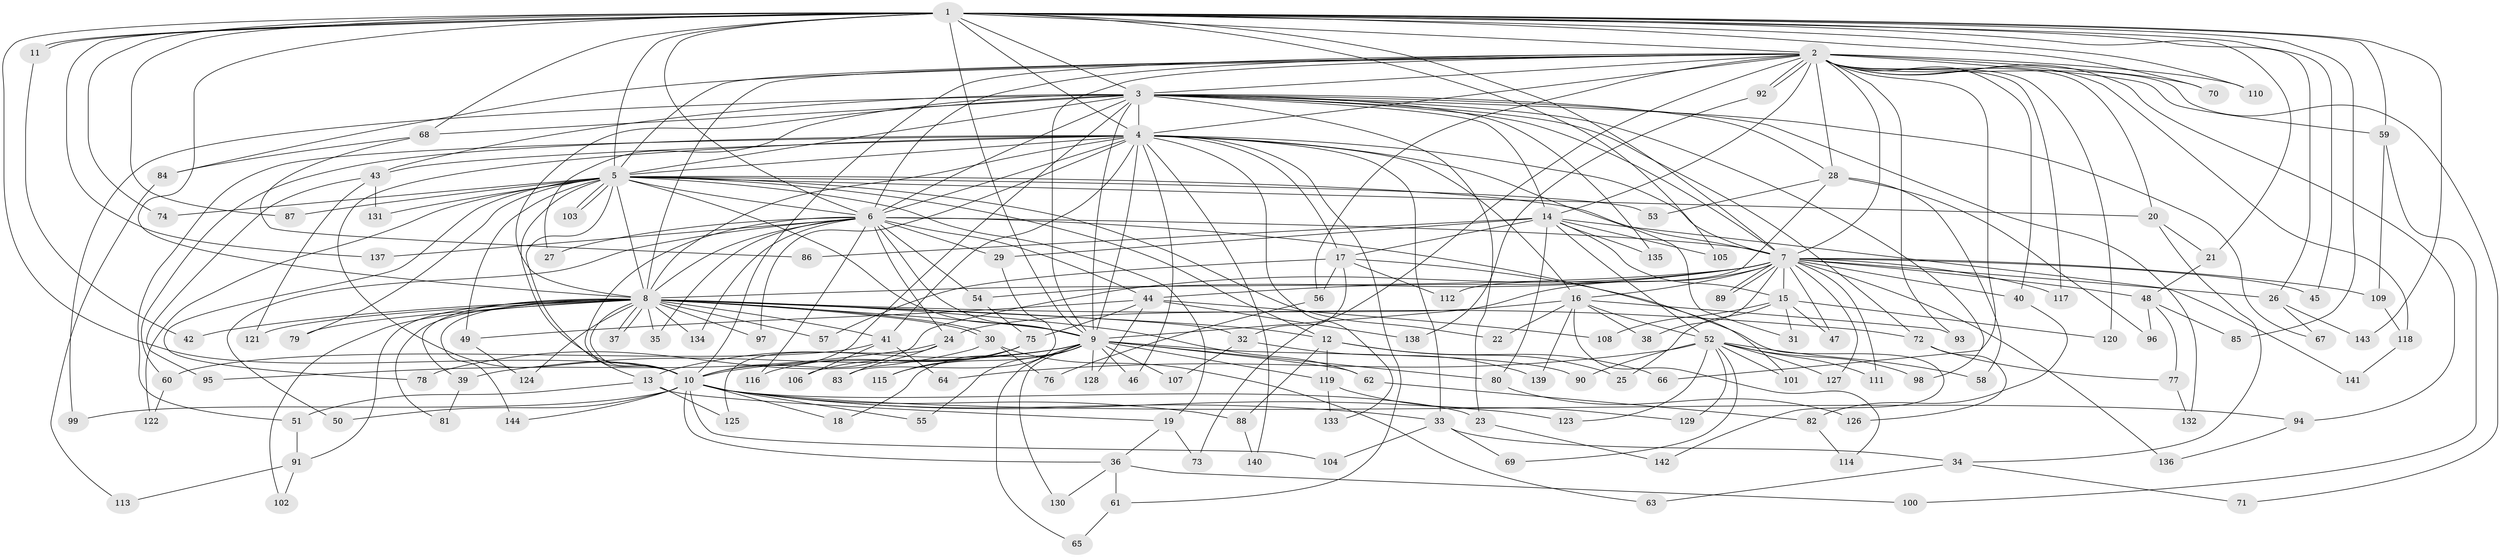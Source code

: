 // Generated by graph-tools (version 1.1) at 2025/11/02/27/25 16:11:04]
// undirected, 144 vertices, 313 edges
graph export_dot {
graph [start="1"]
  node [color=gray90,style=filled];
  1;
  2;
  3;
  4;
  5;
  6;
  7;
  8;
  9;
  10;
  11;
  12;
  13;
  14;
  15;
  16;
  17;
  18;
  19;
  20;
  21;
  22;
  23;
  24;
  25;
  26;
  27;
  28;
  29;
  30;
  31;
  32;
  33;
  34;
  35;
  36;
  37;
  38;
  39;
  40;
  41;
  42;
  43;
  44;
  45;
  46;
  47;
  48;
  49;
  50;
  51;
  52;
  53;
  54;
  55;
  56;
  57;
  58;
  59;
  60;
  61;
  62;
  63;
  64;
  65;
  66;
  67;
  68;
  69;
  70;
  71;
  72;
  73;
  74;
  75;
  76;
  77;
  78;
  79;
  80;
  81;
  82;
  83;
  84;
  85;
  86;
  87;
  88;
  89;
  90;
  91;
  92;
  93;
  94;
  95;
  96;
  97;
  98;
  99;
  100;
  101;
  102;
  103;
  104;
  105;
  106;
  107;
  108;
  109;
  110;
  111;
  112;
  113;
  114;
  115;
  116;
  117;
  118;
  119;
  120;
  121;
  122;
  123;
  124;
  125;
  126;
  127;
  128;
  129;
  130;
  131;
  132;
  133;
  134;
  135;
  136;
  137;
  138;
  139;
  140;
  141;
  142;
  143;
  144;
  1 -- 2;
  1 -- 3;
  1 -- 4;
  1 -- 5;
  1 -- 6;
  1 -- 7;
  1 -- 8;
  1 -- 9;
  1 -- 10;
  1 -- 11;
  1 -- 11;
  1 -- 21;
  1 -- 26;
  1 -- 45;
  1 -- 59;
  1 -- 68;
  1 -- 70;
  1 -- 74;
  1 -- 85;
  1 -- 87;
  1 -- 105;
  1 -- 110;
  1 -- 137;
  1 -- 143;
  2 -- 3;
  2 -- 4;
  2 -- 5;
  2 -- 6;
  2 -- 7;
  2 -- 8;
  2 -- 9;
  2 -- 10;
  2 -- 14;
  2 -- 20;
  2 -- 28;
  2 -- 40;
  2 -- 56;
  2 -- 59;
  2 -- 66;
  2 -- 70;
  2 -- 71;
  2 -- 73;
  2 -- 84;
  2 -- 92;
  2 -- 92;
  2 -- 93;
  2 -- 94;
  2 -- 110;
  2 -- 117;
  2 -- 118;
  2 -- 120;
  3 -- 4;
  3 -- 5;
  3 -- 6;
  3 -- 7;
  3 -- 8;
  3 -- 9;
  3 -- 10;
  3 -- 14;
  3 -- 23;
  3 -- 27;
  3 -- 28;
  3 -- 43;
  3 -- 67;
  3 -- 68;
  3 -- 72;
  3 -- 98;
  3 -- 99;
  3 -- 132;
  3 -- 135;
  4 -- 5;
  4 -- 6;
  4 -- 7;
  4 -- 8;
  4 -- 9;
  4 -- 10;
  4 -- 16;
  4 -- 17;
  4 -- 31;
  4 -- 33;
  4 -- 41;
  4 -- 43;
  4 -- 46;
  4 -- 51;
  4 -- 60;
  4 -- 61;
  4 -- 97;
  4 -- 133;
  4 -- 140;
  5 -- 6;
  5 -- 7;
  5 -- 8;
  5 -- 9;
  5 -- 10;
  5 -- 12;
  5 -- 13;
  5 -- 19;
  5 -- 20;
  5 -- 22;
  5 -- 49;
  5 -- 53;
  5 -- 74;
  5 -- 78;
  5 -- 79;
  5 -- 87;
  5 -- 103;
  5 -- 103;
  5 -- 122;
  5 -- 131;
  6 -- 7;
  6 -- 8;
  6 -- 9;
  6 -- 10;
  6 -- 24;
  6 -- 27;
  6 -- 29;
  6 -- 35;
  6 -- 44;
  6 -- 50;
  6 -- 54;
  6 -- 101;
  6 -- 116;
  6 -- 134;
  6 -- 137;
  7 -- 8;
  7 -- 9;
  7 -- 10;
  7 -- 15;
  7 -- 16;
  7 -- 26;
  7 -- 38;
  7 -- 40;
  7 -- 44;
  7 -- 45;
  7 -- 47;
  7 -- 48;
  7 -- 54;
  7 -- 89;
  7 -- 89;
  7 -- 109;
  7 -- 111;
  7 -- 117;
  7 -- 127;
  7 -- 136;
  8 -- 9;
  8 -- 10;
  8 -- 12;
  8 -- 30;
  8 -- 30;
  8 -- 32;
  8 -- 35;
  8 -- 37;
  8 -- 37;
  8 -- 39;
  8 -- 41;
  8 -- 42;
  8 -- 57;
  8 -- 62;
  8 -- 72;
  8 -- 79;
  8 -- 81;
  8 -- 91;
  8 -- 97;
  8 -- 102;
  8 -- 121;
  8 -- 124;
  8 -- 134;
  8 -- 144;
  9 -- 10;
  9 -- 13;
  9 -- 18;
  9 -- 39;
  9 -- 46;
  9 -- 55;
  9 -- 62;
  9 -- 65;
  9 -- 80;
  9 -- 90;
  9 -- 107;
  9 -- 115;
  9 -- 119;
  9 -- 128;
  9 -- 130;
  10 -- 18;
  10 -- 23;
  10 -- 33;
  10 -- 36;
  10 -- 50;
  10 -- 55;
  10 -- 88;
  10 -- 94;
  10 -- 99;
  10 -- 104;
  10 -- 123;
  10 -- 144;
  11 -- 42;
  12 -- 25;
  12 -- 66;
  12 -- 88;
  12 -- 119;
  13 -- 19;
  13 -- 51;
  13 -- 125;
  14 -- 15;
  14 -- 17;
  14 -- 29;
  14 -- 52;
  14 -- 80;
  14 -- 86;
  14 -- 105;
  14 -- 135;
  14 -- 141;
  15 -- 25;
  15 -- 31;
  15 -- 47;
  15 -- 108;
  15 -- 120;
  16 -- 22;
  16 -- 24;
  16 -- 38;
  16 -- 52;
  16 -- 93;
  16 -- 114;
  16 -- 139;
  17 -- 32;
  17 -- 56;
  17 -- 57;
  17 -- 112;
  17 -- 142;
  19 -- 36;
  19 -- 73;
  20 -- 21;
  20 -- 34;
  21 -- 48;
  23 -- 142;
  24 -- 83;
  24 -- 95;
  24 -- 125;
  26 -- 67;
  26 -- 143;
  28 -- 53;
  28 -- 58;
  28 -- 96;
  28 -- 112;
  29 -- 83;
  30 -- 63;
  30 -- 76;
  30 -- 78;
  32 -- 107;
  32 -- 139;
  33 -- 34;
  33 -- 69;
  33 -- 104;
  34 -- 63;
  34 -- 71;
  36 -- 61;
  36 -- 100;
  36 -- 130;
  39 -- 81;
  40 -- 82;
  41 -- 60;
  41 -- 64;
  41 -- 106;
  43 -- 95;
  43 -- 121;
  43 -- 131;
  44 -- 49;
  44 -- 75;
  44 -- 108;
  44 -- 128;
  44 -- 138;
  48 -- 77;
  48 -- 85;
  48 -- 96;
  49 -- 124;
  51 -- 91;
  52 -- 58;
  52 -- 64;
  52 -- 69;
  52 -- 90;
  52 -- 98;
  52 -- 101;
  52 -- 111;
  52 -- 123;
  52 -- 127;
  52 -- 129;
  54 -- 75;
  56 -- 76;
  59 -- 100;
  59 -- 109;
  60 -- 122;
  61 -- 65;
  62 -- 82;
  68 -- 84;
  68 -- 86;
  72 -- 77;
  72 -- 126;
  75 -- 106;
  75 -- 115;
  75 -- 116;
  77 -- 132;
  80 -- 126;
  82 -- 114;
  84 -- 113;
  88 -- 140;
  91 -- 102;
  91 -- 113;
  92 -- 138;
  94 -- 136;
  109 -- 118;
  118 -- 141;
  119 -- 129;
  119 -- 133;
}

